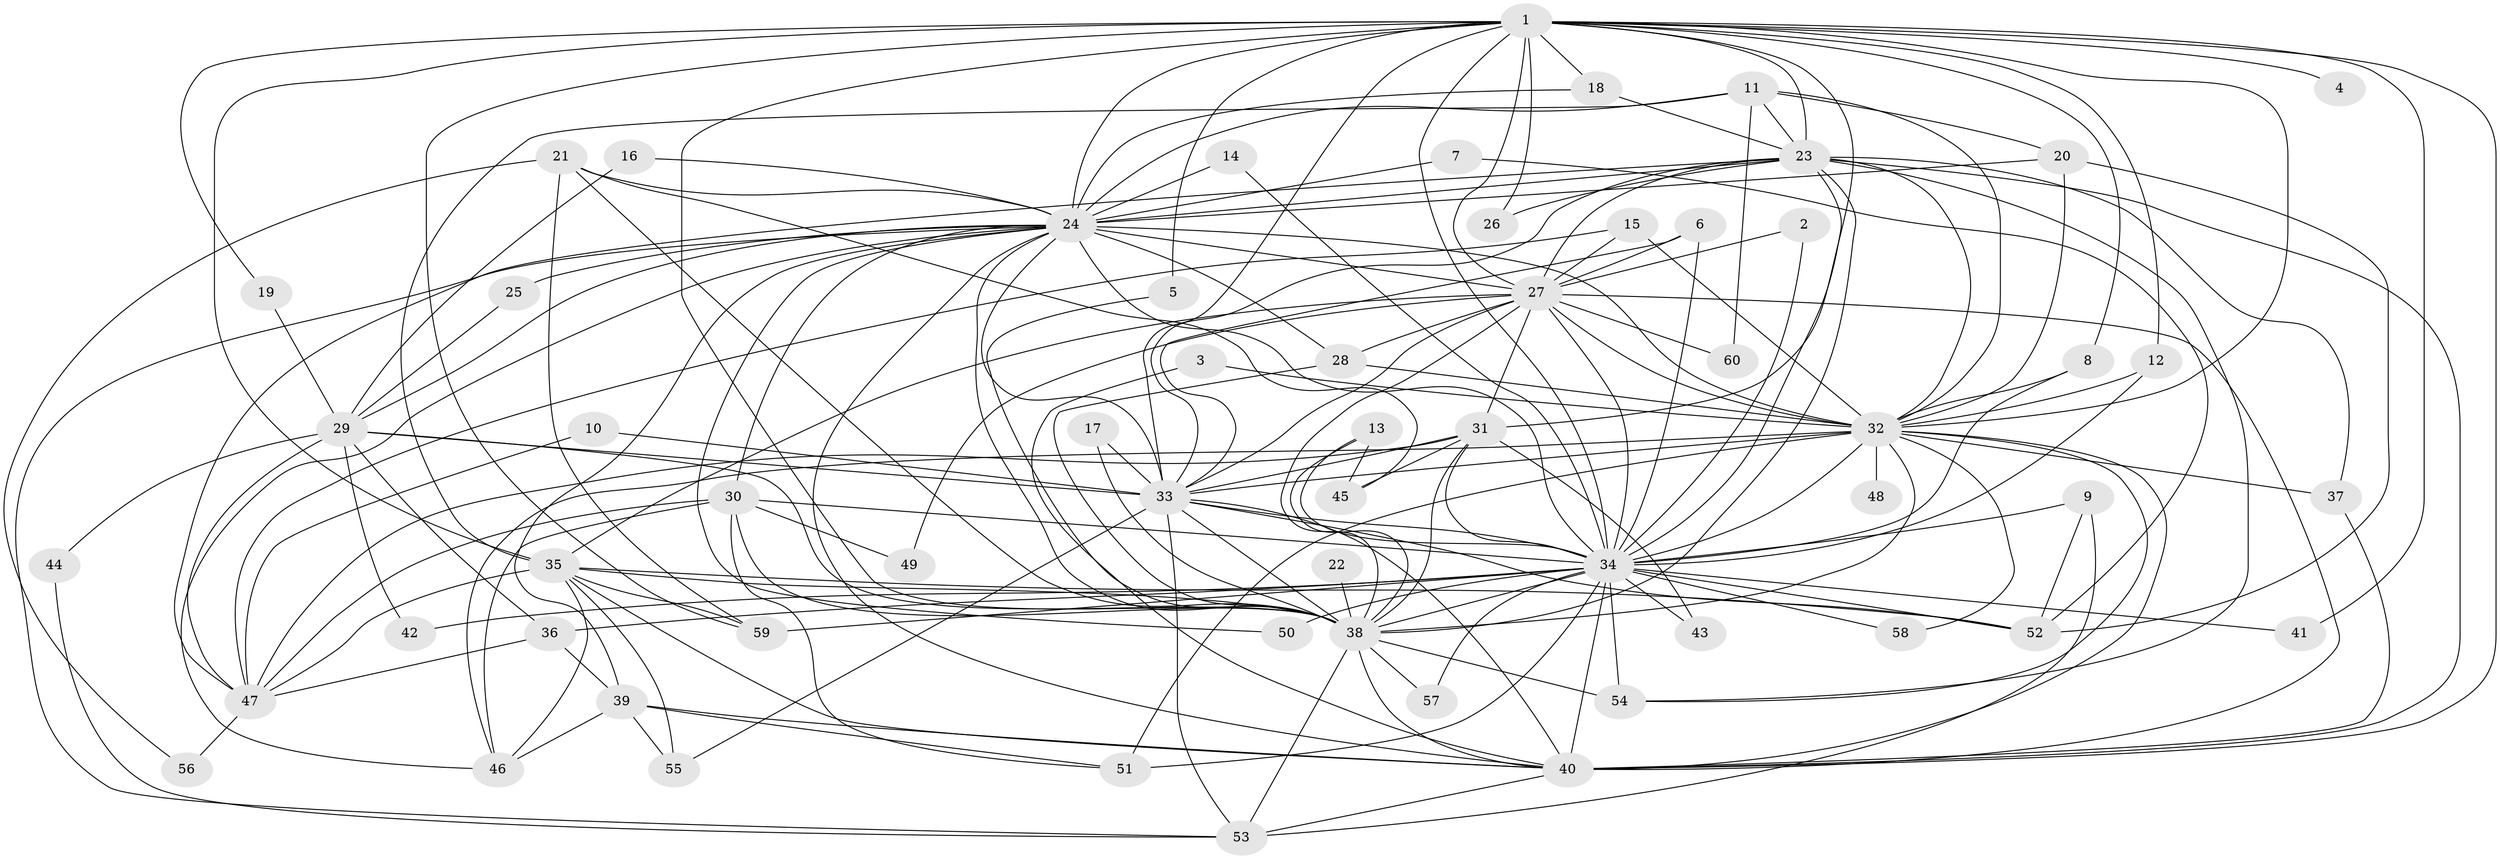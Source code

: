 // original degree distribution, {16: 0.01680672268907563, 19: 0.01680672268907563, 26: 0.008403361344537815, 25: 0.008403361344537815, 32: 0.008403361344537815, 17: 0.01680672268907563, 27: 0.008403361344537815, 4: 0.06722689075630252, 2: 0.4957983193277311, 3: 0.2605042016806723, 7: 0.008403361344537815, 9: 0.01680672268907563, 5: 0.05042016806722689, 6: 0.008403361344537815, 8: 0.008403361344537815}
// Generated by graph-tools (version 1.1) at 2025/25/03/09/25 03:25:48]
// undirected, 60 vertices, 174 edges
graph export_dot {
graph [start="1"]
  node [color=gray90,style=filled];
  1;
  2;
  3;
  4;
  5;
  6;
  7;
  8;
  9;
  10;
  11;
  12;
  13;
  14;
  15;
  16;
  17;
  18;
  19;
  20;
  21;
  22;
  23;
  24;
  25;
  26;
  27;
  28;
  29;
  30;
  31;
  32;
  33;
  34;
  35;
  36;
  37;
  38;
  39;
  40;
  41;
  42;
  43;
  44;
  45;
  46;
  47;
  48;
  49;
  50;
  51;
  52;
  53;
  54;
  55;
  56;
  57;
  58;
  59;
  60;
  1 -- 4 [weight=1.0];
  1 -- 5 [weight=1.0];
  1 -- 8 [weight=1.0];
  1 -- 12 [weight=1.0];
  1 -- 18 [weight=1.0];
  1 -- 19 [weight=1.0];
  1 -- 23 [weight=2.0];
  1 -- 24 [weight=2.0];
  1 -- 26 [weight=1.0];
  1 -- 27 [weight=2.0];
  1 -- 31 [weight=1.0];
  1 -- 32 [weight=3.0];
  1 -- 33 [weight=2.0];
  1 -- 34 [weight=3.0];
  1 -- 35 [weight=2.0];
  1 -- 38 [weight=2.0];
  1 -- 40 [weight=4.0];
  1 -- 41 [weight=1.0];
  1 -- 59 [weight=1.0];
  2 -- 27 [weight=1.0];
  2 -- 34 [weight=1.0];
  3 -- 32 [weight=1.0];
  3 -- 40 [weight=1.0];
  5 -- 38 [weight=1.0];
  6 -- 27 [weight=1.0];
  6 -- 33 [weight=1.0];
  6 -- 34 [weight=1.0];
  7 -- 24 [weight=1.0];
  7 -- 52 [weight=1.0];
  8 -- 32 [weight=1.0];
  8 -- 34 [weight=1.0];
  9 -- 34 [weight=1.0];
  9 -- 52 [weight=1.0];
  9 -- 53 [weight=1.0];
  10 -- 33 [weight=1.0];
  10 -- 47 [weight=1.0];
  11 -- 20 [weight=1.0];
  11 -- 23 [weight=1.0];
  11 -- 24 [weight=1.0];
  11 -- 32 [weight=1.0];
  11 -- 35 [weight=1.0];
  11 -- 60 [weight=1.0];
  12 -- 32 [weight=1.0];
  12 -- 34 [weight=1.0];
  13 -- 34 [weight=1.0];
  13 -- 38 [weight=1.0];
  13 -- 45 [weight=1.0];
  14 -- 24 [weight=1.0];
  14 -- 34 [weight=1.0];
  15 -- 27 [weight=1.0];
  15 -- 32 [weight=1.0];
  15 -- 47 [weight=1.0];
  16 -- 24 [weight=1.0];
  16 -- 29 [weight=1.0];
  17 -- 33 [weight=1.0];
  17 -- 38 [weight=1.0];
  18 -- 23 [weight=1.0];
  18 -- 24 [weight=1.0];
  19 -- 29 [weight=1.0];
  20 -- 24 [weight=1.0];
  20 -- 32 [weight=1.0];
  20 -- 52 [weight=1.0];
  21 -- 24 [weight=1.0];
  21 -- 38 [weight=1.0];
  21 -- 45 [weight=1.0];
  21 -- 56 [weight=1.0];
  21 -- 59 [weight=1.0];
  22 -- 38 [weight=1.0];
  23 -- 24 [weight=1.0];
  23 -- 26 [weight=1.0];
  23 -- 27 [weight=1.0];
  23 -- 32 [weight=1.0];
  23 -- 33 [weight=2.0];
  23 -- 34 [weight=1.0];
  23 -- 37 [weight=1.0];
  23 -- 38 [weight=1.0];
  23 -- 40 [weight=1.0];
  23 -- 47 [weight=1.0];
  23 -- 54 [weight=1.0];
  24 -- 25 [weight=1.0];
  24 -- 27 [weight=1.0];
  24 -- 28 [weight=1.0];
  24 -- 29 [weight=1.0];
  24 -- 30 [weight=1.0];
  24 -- 32 [weight=2.0];
  24 -- 33 [weight=1.0];
  24 -- 34 [weight=1.0];
  24 -- 38 [weight=1.0];
  24 -- 39 [weight=1.0];
  24 -- 40 [weight=2.0];
  24 -- 46 [weight=1.0];
  24 -- 50 [weight=1.0];
  24 -- 53 [weight=1.0];
  25 -- 29 [weight=1.0];
  27 -- 28 [weight=1.0];
  27 -- 31 [weight=1.0];
  27 -- 32 [weight=1.0];
  27 -- 33 [weight=1.0];
  27 -- 34 [weight=2.0];
  27 -- 35 [weight=1.0];
  27 -- 38 [weight=2.0];
  27 -- 40 [weight=1.0];
  27 -- 49 [weight=1.0];
  27 -- 60 [weight=1.0];
  28 -- 32 [weight=1.0];
  28 -- 38 [weight=1.0];
  29 -- 33 [weight=2.0];
  29 -- 36 [weight=1.0];
  29 -- 38 [weight=2.0];
  29 -- 42 [weight=1.0];
  29 -- 44 [weight=1.0];
  29 -- 47 [weight=1.0];
  30 -- 34 [weight=1.0];
  30 -- 38 [weight=1.0];
  30 -- 46 [weight=1.0];
  30 -- 47 [weight=1.0];
  30 -- 49 [weight=1.0];
  30 -- 51 [weight=1.0];
  31 -- 33 [weight=1.0];
  31 -- 34 [weight=1.0];
  31 -- 38 [weight=1.0];
  31 -- 43 [weight=1.0];
  31 -- 45 [weight=1.0];
  31 -- 47 [weight=1.0];
  32 -- 33 [weight=1.0];
  32 -- 34 [weight=1.0];
  32 -- 37 [weight=2.0];
  32 -- 38 [weight=2.0];
  32 -- 40 [weight=1.0];
  32 -- 46 [weight=1.0];
  32 -- 48 [weight=2.0];
  32 -- 51 [weight=2.0];
  32 -- 54 [weight=1.0];
  32 -- 58 [weight=1.0];
  33 -- 34 [weight=1.0];
  33 -- 38 [weight=1.0];
  33 -- 40 [weight=1.0];
  33 -- 52 [weight=1.0];
  33 -- 53 [weight=1.0];
  33 -- 55 [weight=1.0];
  34 -- 36 [weight=2.0];
  34 -- 38 [weight=1.0];
  34 -- 40 [weight=1.0];
  34 -- 41 [weight=1.0];
  34 -- 42 [weight=2.0];
  34 -- 43 [weight=1.0];
  34 -- 50 [weight=1.0];
  34 -- 51 [weight=1.0];
  34 -- 52 [weight=1.0];
  34 -- 54 [weight=2.0];
  34 -- 57 [weight=1.0];
  34 -- 58 [weight=1.0];
  34 -- 59 [weight=1.0];
  35 -- 38 [weight=1.0];
  35 -- 40 [weight=1.0];
  35 -- 46 [weight=1.0];
  35 -- 47 [weight=1.0];
  35 -- 52 [weight=1.0];
  35 -- 55 [weight=1.0];
  35 -- 59 [weight=1.0];
  36 -- 39 [weight=1.0];
  36 -- 47 [weight=1.0];
  37 -- 40 [weight=1.0];
  38 -- 40 [weight=1.0];
  38 -- 53 [weight=1.0];
  38 -- 54 [weight=1.0];
  38 -- 57 [weight=1.0];
  39 -- 40 [weight=1.0];
  39 -- 46 [weight=1.0];
  39 -- 51 [weight=1.0];
  39 -- 55 [weight=1.0];
  40 -- 53 [weight=1.0];
  44 -- 53 [weight=1.0];
  47 -- 56 [weight=1.0];
}
